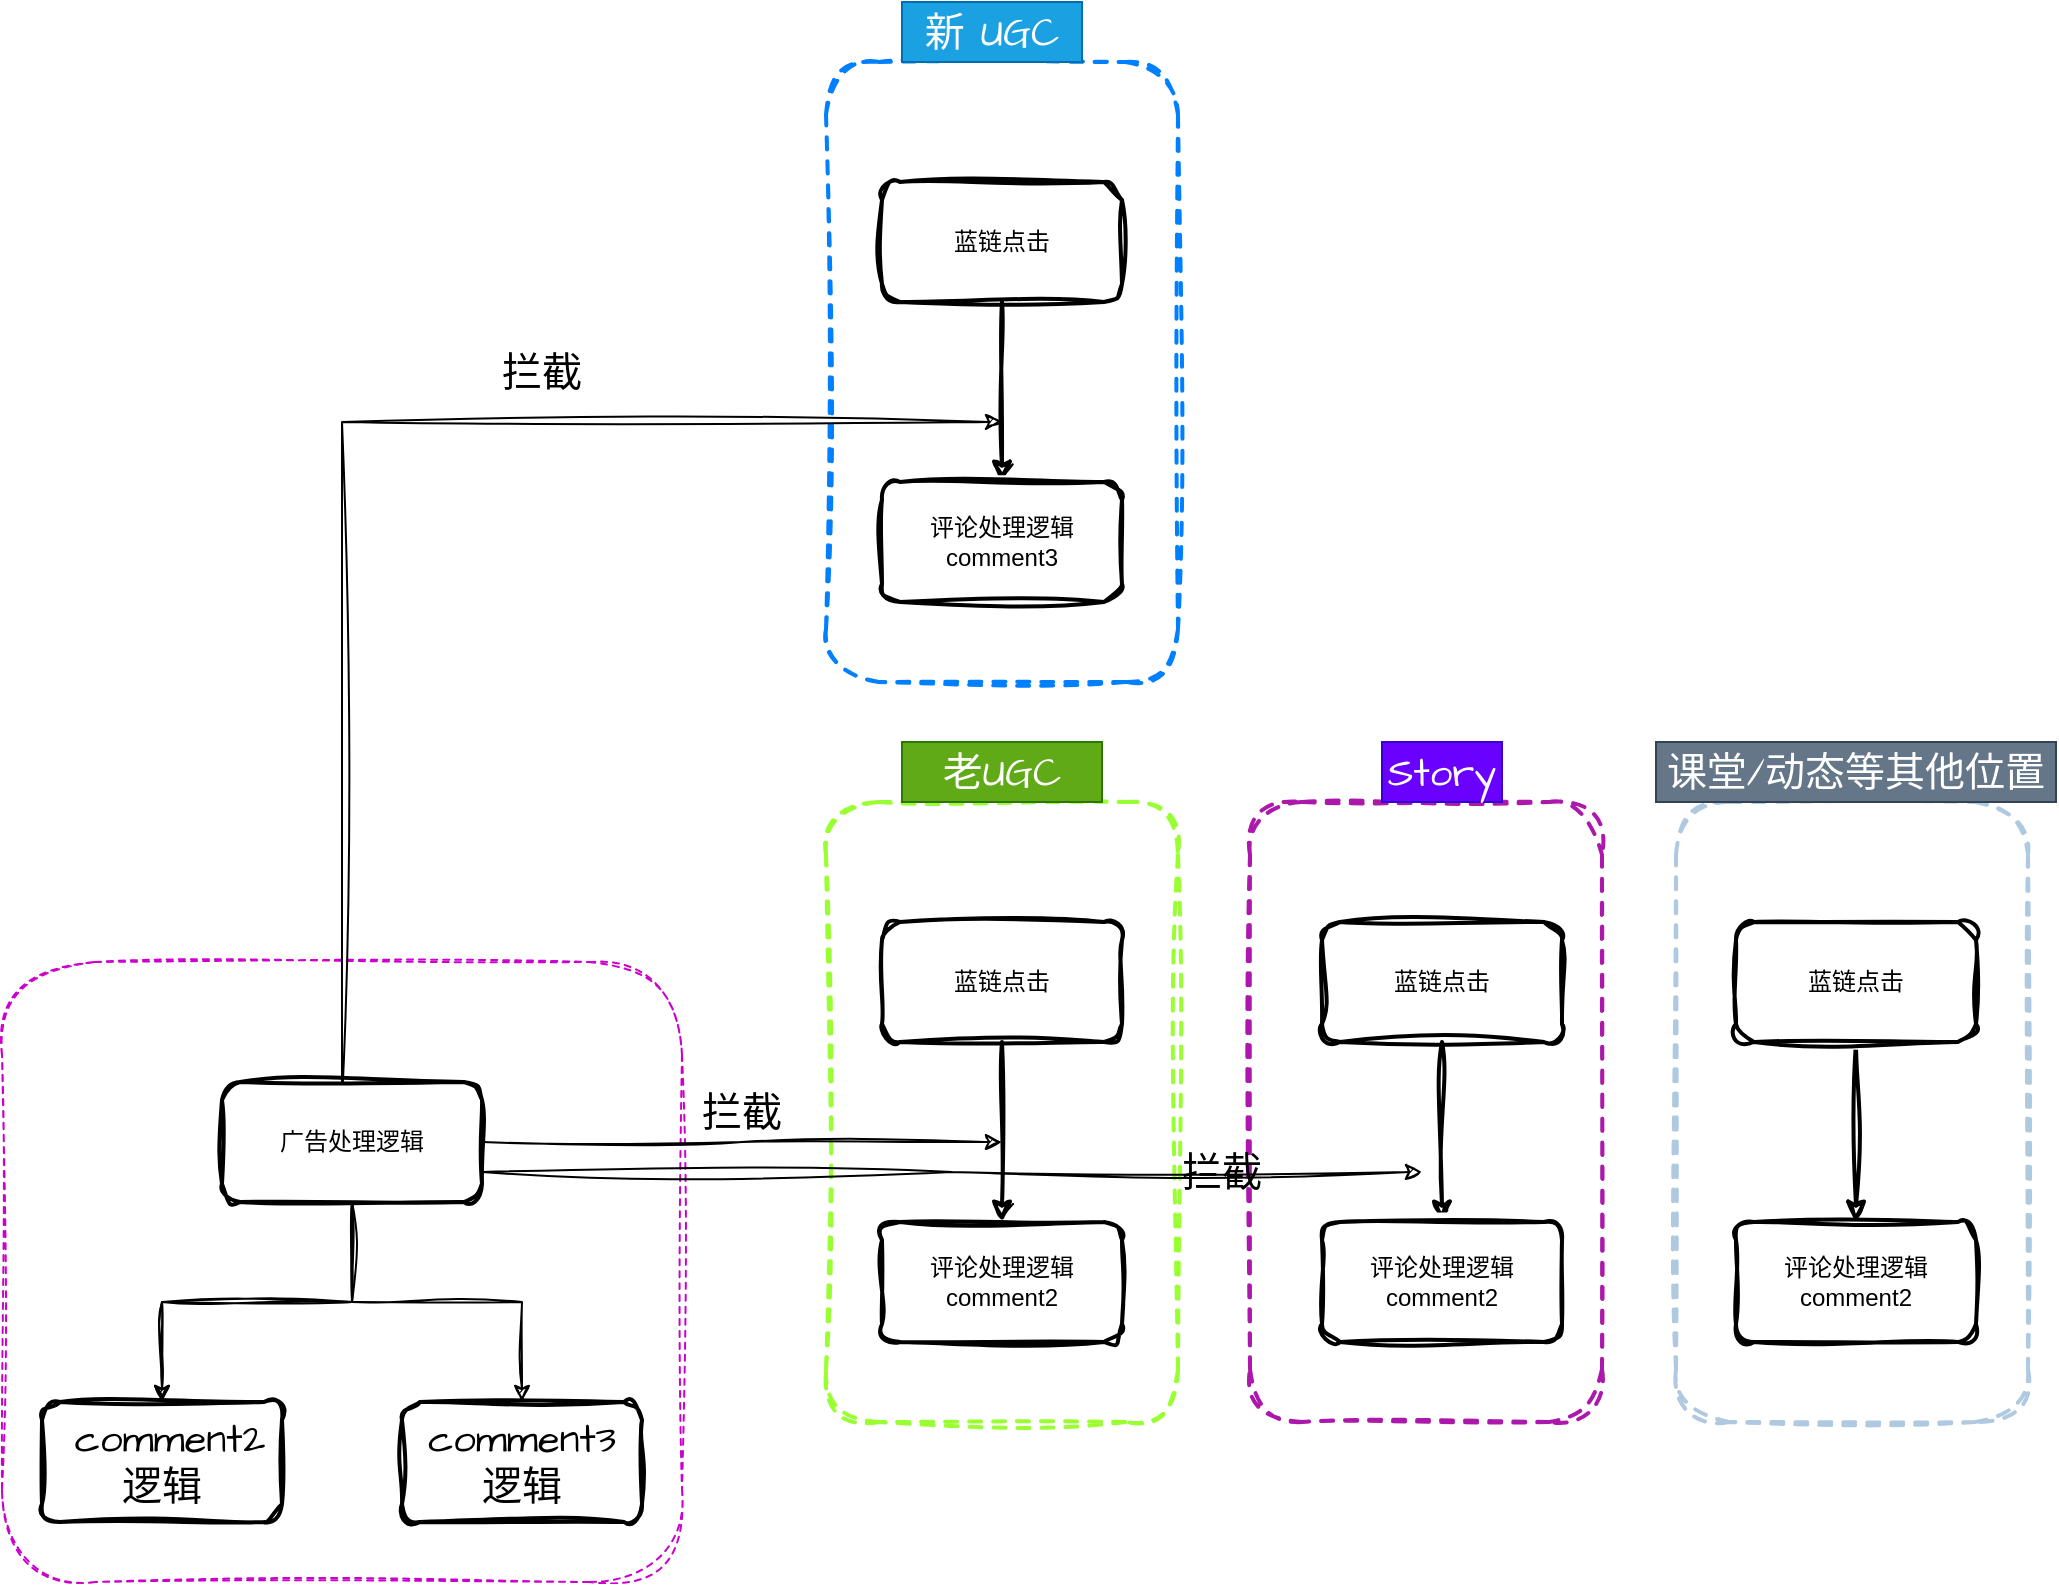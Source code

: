 <mxfile version="21.6.5" type="github">
  <diagram name="第 1 页" id="EJpIy6WwYR829z6PKshJ">
    <mxGraphModel dx="2140" dy="844" grid="1" gridSize="10" guides="1" tooltips="1" connect="1" arrows="1" fold="1" page="1" pageScale="1" pageWidth="827" pageHeight="1169" math="0" shadow="0">
      <root>
        <mxCell id="0" />
        <mxCell id="1" parent="0" />
        <mxCell id="4gePuPY9rPbvEs7QP21I-81" value="" style="rounded=1;whiteSpace=wrap;html=1;sketch=1;hachureGap=4;jiggle=2;curveFitting=1;fontFamily=Architects Daughter;fontSource=https%3A%2F%2Ffonts.googleapis.com%2Fcss%3Ffamily%3DArchitects%2BDaughter;fontSize=20;strokeColor=#CC00CC;dashed=1;" vertex="1" parent="1">
          <mxGeometry x="-710" y="630" width="340" height="310" as="geometry" />
        </mxCell>
        <mxCell id="4gePuPY9rPbvEs7QP21I-58" value="" style="rounded=1;whiteSpace=wrap;html=1;strokeColor=#007FFF;strokeWidth=2;fontFamily=Helvetica;fontSize=12;fontColor=default;fillColor=default;dashed=1;sketch=1;curveFitting=1;jiggle=2;" vertex="1" parent="1">
          <mxGeometry x="-298" y="180" width="176" height="310" as="geometry" />
        </mxCell>
        <mxCell id="4gePuPY9rPbvEs7QP21I-46" value="" style="rounded=1;whiteSpace=wrap;html=1;strokeColor=#AFC9E0;strokeWidth=2;fontFamily=Helvetica;fontSize=12;fontColor=default;fillColor=default;dashed=1;sketch=1;curveFitting=1;jiggle=2;" vertex="1" parent="1">
          <mxGeometry x="127" y="550" width="176" height="310" as="geometry" />
        </mxCell>
        <mxCell id="4gePuPY9rPbvEs7QP21I-45" value="" style="rounded=1;whiteSpace=wrap;html=1;strokeColor=#AB18AB;strokeWidth=2;fontFamily=Helvetica;fontSize=12;fontColor=default;fillColor=default;dashed=1;sketch=1;curveFitting=1;jiggle=2;" vertex="1" parent="1">
          <mxGeometry x="-86" y="550" width="176" height="310" as="geometry" />
        </mxCell>
        <mxCell id="4gePuPY9rPbvEs7QP21I-42" value="" style="rounded=1;whiteSpace=wrap;html=1;strokeColor=#99FF33;strokeWidth=2;fontFamily=Helvetica;fontSize=12;fontColor=default;fillColor=default;dashed=1;sketch=1;curveFitting=1;jiggle=2;" vertex="1" parent="1">
          <mxGeometry x="-298" y="550" width="176" height="310" as="geometry" />
        </mxCell>
        <mxCell id="4gePuPY9rPbvEs7QP21I-33" value="" style="edgeStyle=orthogonalEdgeStyle;shape=connector;rounded=0;orthogonalLoop=1;jettySize=auto;html=1;labelBackgroundColor=default;strokeColor=default;strokeWidth=2;fontFamily=Helvetica;fontSize=12;fontColor=default;endArrow=classic;sketch=1;curveFitting=1;jiggle=2;" edge="1" parent="1" source="4gePuPY9rPbvEs7QP21I-31" target="4gePuPY9rPbvEs7QP21I-38">
          <mxGeometry relative="1" as="geometry">
            <mxPoint x="-210" y="750" as="targetPoint" />
          </mxGeometry>
        </mxCell>
        <mxCell id="4gePuPY9rPbvEs7QP21I-31" value="蓝链点击" style="rounded=1;whiteSpace=wrap;html=1;strokeColor=default;strokeWidth=2;fontFamily=Helvetica;fontSize=12;fontColor=default;fillColor=default;sketch=1;curveFitting=1;jiggle=2;" vertex="1" parent="1">
          <mxGeometry x="-270" y="610" width="120" height="60" as="geometry" />
        </mxCell>
        <mxCell id="4gePuPY9rPbvEs7QP21I-34" value="" style="edgeStyle=orthogonalEdgeStyle;shape=connector;rounded=0;orthogonalLoop=1;jettySize=auto;html=1;labelBackgroundColor=default;strokeColor=default;strokeWidth=2;fontFamily=Helvetica;fontSize=12;fontColor=default;endArrow=classic;sketch=1;curveFitting=1;jiggle=2;entryX=0.5;entryY=0;entryDx=0;entryDy=0;" edge="1" source="4gePuPY9rPbvEs7QP21I-35" parent="1" target="4gePuPY9rPbvEs7QP21I-39">
          <mxGeometry relative="1" as="geometry">
            <mxPoint x="10" y="750" as="targetPoint" />
          </mxGeometry>
        </mxCell>
        <mxCell id="4gePuPY9rPbvEs7QP21I-35" value="蓝链点击" style="rounded=1;whiteSpace=wrap;html=1;strokeColor=default;strokeWidth=2;fontFamily=Helvetica;fontSize=12;fontColor=default;fillColor=default;sketch=1;curveFitting=1;jiggle=2;" vertex="1" parent="1">
          <mxGeometry x="-50" y="610" width="120" height="60" as="geometry" />
        </mxCell>
        <mxCell id="4gePuPY9rPbvEs7QP21I-36" value="" style="edgeStyle=orthogonalEdgeStyle;shape=connector;rounded=0;orthogonalLoop=1;jettySize=auto;html=1;labelBackgroundColor=default;strokeColor=default;strokeWidth=2;fontFamily=Helvetica;fontSize=12;fontColor=default;endArrow=classic;sketch=1;curveFitting=1;jiggle=2;entryX=0.5;entryY=0;entryDx=0;entryDy=0;" edge="1" source="4gePuPY9rPbvEs7QP21I-37" parent="1" target="4gePuPY9rPbvEs7QP21I-40">
          <mxGeometry relative="1" as="geometry">
            <mxPoint x="217" y="750" as="targetPoint" />
          </mxGeometry>
        </mxCell>
        <mxCell id="4gePuPY9rPbvEs7QP21I-37" value="蓝链点击" style="rounded=1;whiteSpace=wrap;html=1;strokeColor=default;strokeWidth=2;fontFamily=Helvetica;fontSize=12;fontColor=default;fillColor=default;sketch=1;curveFitting=1;jiggle=2;" vertex="1" parent="1">
          <mxGeometry x="157" y="610" width="120" height="60" as="geometry" />
        </mxCell>
        <mxCell id="4gePuPY9rPbvEs7QP21I-38" value="评论处理逻辑&lt;br&gt;comment2" style="rounded=1;whiteSpace=wrap;html=1;strokeColor=default;strokeWidth=2;fontFamily=Helvetica;fontSize=12;fontColor=default;fillColor=default;sketch=1;curveFitting=1;jiggle=2;" vertex="1" parent="1">
          <mxGeometry x="-270" y="760" width="120" height="60" as="geometry" />
        </mxCell>
        <mxCell id="4gePuPY9rPbvEs7QP21I-39" value="评论处理逻辑&lt;br&gt;comment2" style="rounded=1;whiteSpace=wrap;html=1;strokeColor=default;strokeWidth=2;fontFamily=Helvetica;fontSize=12;fontColor=default;fillColor=default;sketch=1;curveFitting=1;jiggle=2;" vertex="1" parent="1">
          <mxGeometry x="-50" y="760" width="120" height="60" as="geometry" />
        </mxCell>
        <mxCell id="4gePuPY9rPbvEs7QP21I-40" value="评论处理逻辑&lt;br&gt;comment2" style="rounded=1;whiteSpace=wrap;html=1;strokeColor=default;strokeWidth=2;fontFamily=Helvetica;fontSize=12;fontColor=default;fillColor=default;sketch=1;curveFitting=1;jiggle=2;" vertex="1" parent="1">
          <mxGeometry x="157" y="760" width="120" height="60" as="geometry" />
        </mxCell>
        <mxCell id="4gePuPY9rPbvEs7QP21I-50" style="edgeStyle=orthogonalEdgeStyle;rounded=0;sketch=1;hachureGap=4;jiggle=2;curveFitting=1;orthogonalLoop=1;jettySize=auto;html=1;fontFamily=Architects Daughter;fontSource=https%3A%2F%2Ffonts.googleapis.com%2Fcss%3Ffamily%3DArchitects%2BDaughter;fontSize=16;" edge="1" parent="1" source="4gePuPY9rPbvEs7QP21I-41">
          <mxGeometry relative="1" as="geometry">
            <mxPoint x="-210" y="720" as="targetPoint" />
          </mxGeometry>
        </mxCell>
        <mxCell id="4gePuPY9rPbvEs7QP21I-52" style="edgeStyle=orthogonalEdgeStyle;rounded=0;sketch=1;hachureGap=4;jiggle=2;curveFitting=1;orthogonalLoop=1;jettySize=auto;html=1;fontFamily=Architects Daughter;fontSource=https%3A%2F%2Ffonts.googleapis.com%2Fcss%3Ffamily%3DArchitects%2BDaughter;fontSize=16;exitX=1;exitY=0.75;exitDx=0;exitDy=0;" edge="1" parent="1" source="4gePuPY9rPbvEs7QP21I-41">
          <mxGeometry relative="1" as="geometry">
            <mxPoint y="735" as="targetPoint" />
            <mxPoint x="-440" y="770" as="sourcePoint" />
          </mxGeometry>
        </mxCell>
        <mxCell id="4gePuPY9rPbvEs7QP21I-69" style="edgeStyle=orthogonalEdgeStyle;rounded=0;sketch=1;hachureGap=4;jiggle=2;curveFitting=1;orthogonalLoop=1;jettySize=auto;html=1;fontFamily=Architects Daughter;fontSource=https%3A%2F%2Ffonts.googleapis.com%2Fcss%3Ffamily%3DArchitects%2BDaughter;fontSize=16;exitX=0.5;exitY=0;exitDx=0;exitDy=0;" edge="1" parent="1">
          <mxGeometry relative="1" as="geometry">
            <mxPoint x="-210" y="360" as="targetPoint" />
            <mxPoint x="-560" y="700" as="sourcePoint" />
            <Array as="points">
              <mxPoint x="-540" y="700" />
              <mxPoint x="-540" y="360" />
            </Array>
          </mxGeometry>
        </mxCell>
        <mxCell id="4gePuPY9rPbvEs7QP21I-76" value="" style="edgeStyle=orthogonalEdgeStyle;rounded=0;sketch=1;hachureGap=4;jiggle=2;curveFitting=1;orthogonalLoop=1;jettySize=auto;html=1;fontFamily=Architects Daughter;fontSource=https%3A%2F%2Ffonts.googleapis.com%2Fcss%3Ffamily%3DArchitects%2BDaughter;fontSize=16;" edge="1" parent="1" source="4gePuPY9rPbvEs7QP21I-41" target="4gePuPY9rPbvEs7QP21I-75">
          <mxGeometry relative="1" as="geometry" />
        </mxCell>
        <mxCell id="4gePuPY9rPbvEs7QP21I-77" value="" style="edgeStyle=orthogonalEdgeStyle;rounded=0;sketch=1;hachureGap=4;jiggle=2;curveFitting=1;orthogonalLoop=1;jettySize=auto;html=1;fontFamily=Architects Daughter;fontSource=https%3A%2F%2Ffonts.googleapis.com%2Fcss%3Ffamily%3DArchitects%2BDaughter;fontSize=16;" edge="1" parent="1" source="4gePuPY9rPbvEs7QP21I-41" target="4gePuPY9rPbvEs7QP21I-75">
          <mxGeometry relative="1" as="geometry" />
        </mxCell>
        <mxCell id="4gePuPY9rPbvEs7QP21I-80" style="edgeStyle=orthogonalEdgeStyle;rounded=0;sketch=1;hachureGap=4;jiggle=2;curveFitting=1;orthogonalLoop=1;jettySize=auto;html=1;entryX=0.5;entryY=0;entryDx=0;entryDy=0;fontFamily=Architects Daughter;fontSource=https%3A%2F%2Ffonts.googleapis.com%2Fcss%3Ffamily%3DArchitects%2BDaughter;fontSize=16;" edge="1" parent="1" source="4gePuPY9rPbvEs7QP21I-41" target="4gePuPY9rPbvEs7QP21I-78">
          <mxGeometry relative="1" as="geometry" />
        </mxCell>
        <mxCell id="4gePuPY9rPbvEs7QP21I-41" value="广告处理逻辑" style="rounded=1;whiteSpace=wrap;html=1;strokeWidth=2;fontFamily=Helvetica;fontSize=12;sketch=1;curveFitting=1;jiggle=2;" vertex="1" parent="1">
          <mxGeometry x="-600" y="690" width="130" height="60" as="geometry" />
        </mxCell>
        <mxCell id="4gePuPY9rPbvEs7QP21I-43" value="老UGC" style="text;html=1;strokeColor=#2D7600;fillColor=#60a917;align=center;verticalAlign=middle;whiteSpace=wrap;rounded=0;fontSize=20;fontFamily=Architects Daughter;fontColor=#ffffff;" vertex="1" parent="1">
          <mxGeometry x="-260" y="520" width="100" height="30" as="geometry" />
        </mxCell>
        <mxCell id="4gePuPY9rPbvEs7QP21I-47" value="Story" style="text;html=1;strokeColor=#3700CC;fillColor=#6a00ff;align=center;verticalAlign=middle;whiteSpace=wrap;rounded=0;fontSize=20;fontFamily=Architects Daughter;fontColor=#ffffff;" vertex="1" parent="1">
          <mxGeometry x="-20" y="520" width="60" height="30" as="geometry" />
        </mxCell>
        <mxCell id="4gePuPY9rPbvEs7QP21I-48" value="课堂/动态等其他位置" style="text;html=1;strokeColor=#314354;fillColor=#647687;align=center;verticalAlign=middle;whiteSpace=wrap;rounded=0;fontSize=20;fontFamily=Architects Daughter;fontColor=#ffffff;" vertex="1" parent="1">
          <mxGeometry x="117" y="520" width="200" height="30" as="geometry" />
        </mxCell>
        <mxCell id="4gePuPY9rPbvEs7QP21I-56" value="拦截" style="text;html=1;strokeColor=none;fillColor=none;align=center;verticalAlign=middle;whiteSpace=wrap;rounded=0;fontSize=20;fontFamily=Architects Daughter;" vertex="1" parent="1">
          <mxGeometry x="-380" y="690" width="80" height="30" as="geometry" />
        </mxCell>
        <mxCell id="4gePuPY9rPbvEs7QP21I-59" value="" style="edgeStyle=orthogonalEdgeStyle;shape=connector;rounded=0;orthogonalLoop=1;jettySize=auto;html=1;labelBackgroundColor=default;strokeColor=default;strokeWidth=2;fontFamily=Helvetica;fontSize=12;fontColor=default;endArrow=classic;sketch=1;curveFitting=1;jiggle=2;" edge="1" source="4gePuPY9rPbvEs7QP21I-60" target="4gePuPY9rPbvEs7QP21I-61" parent="1">
          <mxGeometry relative="1" as="geometry">
            <mxPoint x="-210" y="380" as="targetPoint" />
          </mxGeometry>
        </mxCell>
        <mxCell id="4gePuPY9rPbvEs7QP21I-60" value="蓝链点击" style="rounded=1;whiteSpace=wrap;html=1;strokeColor=default;strokeWidth=2;fontFamily=Helvetica;fontSize=12;fontColor=default;fillColor=default;sketch=1;curveFitting=1;jiggle=2;" vertex="1" parent="1">
          <mxGeometry x="-270" y="240" width="120" height="60" as="geometry" />
        </mxCell>
        <mxCell id="4gePuPY9rPbvEs7QP21I-61" value="评论处理逻辑&lt;br&gt;comment3" style="rounded=1;whiteSpace=wrap;html=1;strokeColor=default;strokeWidth=2;fontFamily=Helvetica;fontSize=12;fontColor=default;fillColor=default;sketch=1;curveFitting=1;jiggle=2;" vertex="1" parent="1">
          <mxGeometry x="-270" y="390" width="120" height="60" as="geometry" />
        </mxCell>
        <mxCell id="4gePuPY9rPbvEs7QP21I-62" value="新 UGC" style="text;html=1;strokeColor=#006EAF;fillColor=#1ba1e2;align=center;verticalAlign=middle;whiteSpace=wrap;rounded=0;fontSize=20;fontFamily=Architects Daughter;fontColor=#ffffff;" vertex="1" parent="1">
          <mxGeometry x="-260" y="150" width="90" height="30" as="geometry" />
        </mxCell>
        <mxCell id="4gePuPY9rPbvEs7QP21I-72" value="拦截" style="text;html=1;strokeColor=none;fillColor=none;align=center;verticalAlign=middle;whiteSpace=wrap;rounded=0;fontSize=20;fontFamily=Architects Daughter;" vertex="1" parent="1">
          <mxGeometry x="-480" y="320" width="80" height="30" as="geometry" />
        </mxCell>
        <mxCell id="4gePuPY9rPbvEs7QP21I-75" value="&amp;nbsp;comment2逻辑" style="whiteSpace=wrap;html=1;rounded=1;strokeWidth=2;sketch=1;curveFitting=1;jiggle=2;hachureGap=4;fontFamily=Architects Daughter;fontSource=https%3A%2F%2Ffonts.googleapis.com%2Fcss%3Ffamily%3DArchitects%2BDaughter;fontSize=20;" vertex="1" parent="1">
          <mxGeometry x="-690" y="850" width="120" height="60" as="geometry" />
        </mxCell>
        <mxCell id="4gePuPY9rPbvEs7QP21I-78" value="comment3 逻辑" style="whiteSpace=wrap;html=1;rounded=1;strokeWidth=2;sketch=1;curveFitting=1;jiggle=2;hachureGap=4;fontFamily=Architects Daughter;fontSource=https%3A%2F%2Ffonts.googleapis.com%2Fcss%3Ffamily%3DArchitects%2BDaughter;fontSize=20;" vertex="1" parent="1">
          <mxGeometry x="-510" y="850" width="120" height="60" as="geometry" />
        </mxCell>
        <mxCell id="4gePuPY9rPbvEs7QP21I-82" value="拦截" style="text;html=1;strokeColor=none;fillColor=none;align=center;verticalAlign=middle;whiteSpace=wrap;rounded=0;fontSize=20;fontFamily=Architects Daughter;" vertex="1" parent="1">
          <mxGeometry x="-140" y="720" width="80" height="30" as="geometry" />
        </mxCell>
      </root>
    </mxGraphModel>
  </diagram>
</mxfile>
